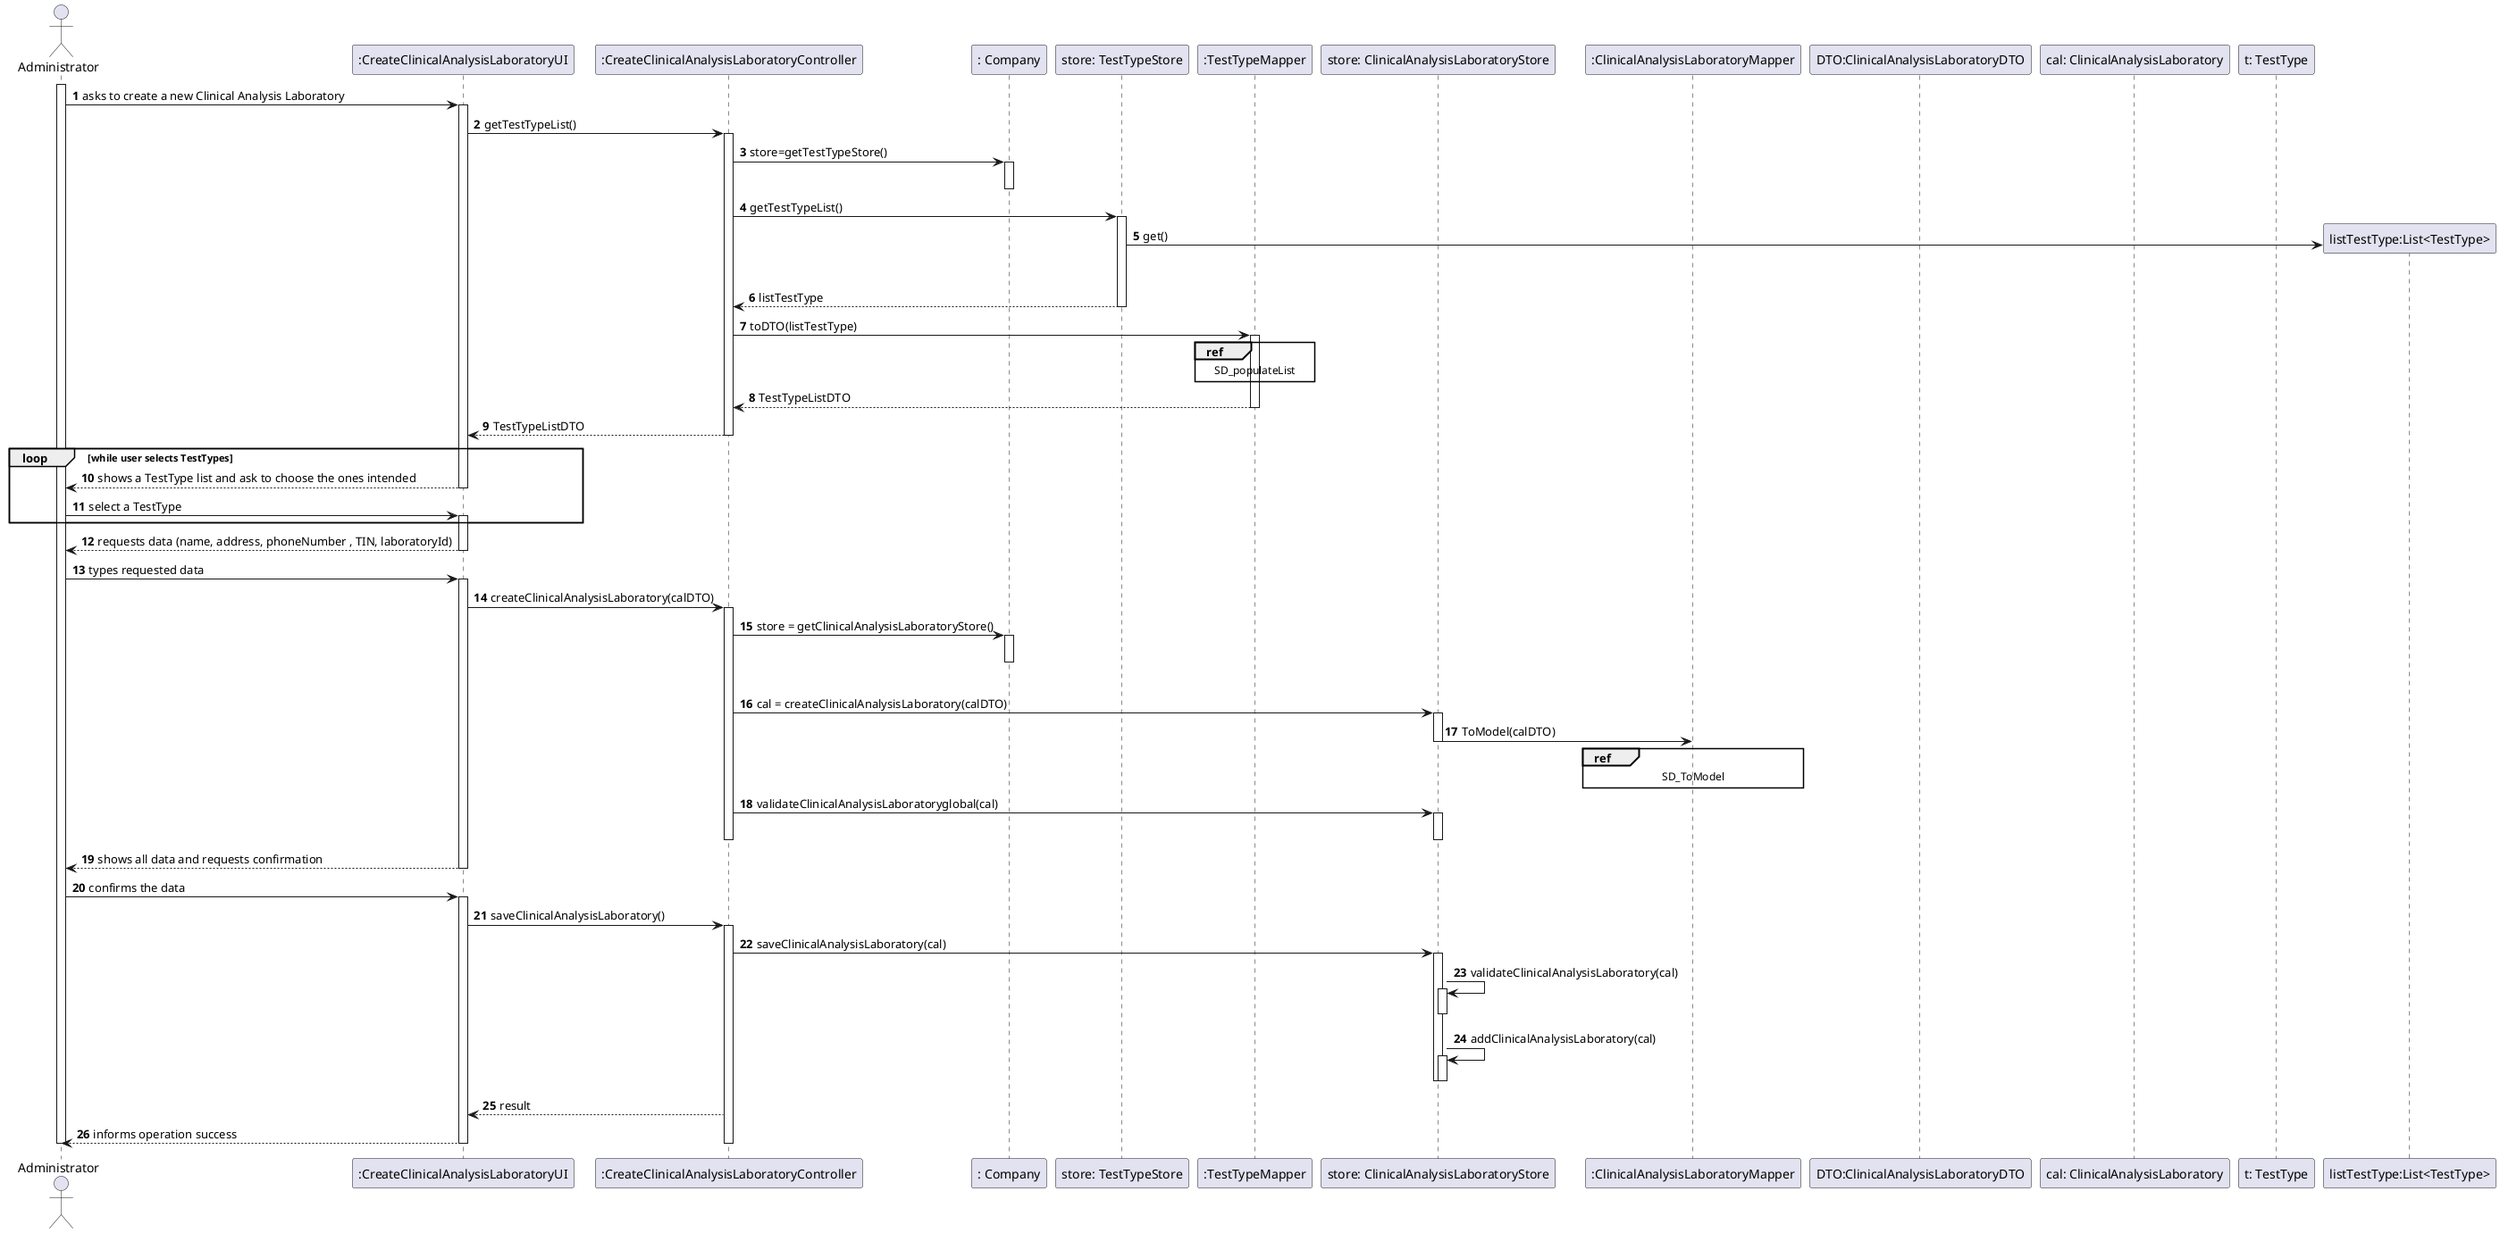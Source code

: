 @startuml
autonumber
actor "Administrator" as ADM

participant ":CreateClinicalAnalysisLaboratoryUI" as UI
participant ":CreateClinicalAnalysisLaboratoryController" as CTRL
participant ": Company" as Comp
participant "store: TestTypeStore" as TTS
participant ":TestTypeMapper" as MapperTT
participant "store: ClinicalAnalysisLaboratoryStore" as CALStore
participant ":ClinicalAnalysisLaboratoryMapper" as MapperCal
participant "DTO:ClinicalAnalysisLaboratoryDTO" as CALDTO
participant "cal: ClinicalAnalysisLaboratory" as CAL
participant "t: TestType" as TT

activate ADM
ADM -> UI : asks to create a new Clinical Analysis Laboratory
activate UI
UI -> CTRL : getTestTypeList()
activate CTRL

CTRL -> Comp : store=getTestTypeStore()
activate Comp
deactivate Comp
CTRL -> TTS : getTestTypeList()
activate TTS
TTS -> "listTestType:List<TestType>"** : get()

|||

TTS --> CTRL : listTestType
deactivate TTS

CTRL -> MapperTT :toDTO(listTestType)
activate MapperTT
ref over MapperTT
SD_populateList
end ref
MapperTT --> CTRL : TestTypeListDTO
deactivate MapperTT
CTRL --> UI : TestTypeListDTO
deactivate CTRL
loop while user selects TestTypes
UI --> ADM : shows a TestType list and ask to choose the ones intended
deactivate UI

ADM -> UI : select a TestType
activate UI
end
UI --> ADM : requests data (name, address, phoneNumber , TIN, laboratoryId)
deactivate UI

ADM -> UI : types requested data
activate UI

UI -> CTRL : createClinicalAnalysisLaboratory(calDTO)
activate CTRL



CTRL -> Comp : store = getClinicalAnalysisLaboratoryStore()
activate Comp
|||
deactivate Comp
CTRL -> CALStore: cal = createClinicalAnalysisLaboratory(calDTO)
activate CALStore
CALStore -> MapperCal : ToModel(calDTO)
deactivate CALStore
deactivate Comp


ref over MapperCal
SD_ToModel
end ref

CTRL -> CALStore : validateClinicalAnalysisLaboratoryglobal(cal)
activate CALStore
deactivate CALStore
deactivate CTRL

UI --> ADM: shows all data and requests confirmation
deactivate CTRL
deactivate UI

ADM -> UI : confirms the data
activate UI
UI -> CTRL : saveClinicalAnalysisLaboratory()
activate CTRL

CTRL -> CALStore : saveClinicalAnalysisLaboratory(cal)
activate CALStore

CALStore -> CALStore: validateClinicalAnalysisLaboratory(cal)
activate CALStore
deactivate CALStore

CALStore -> CALStore: addClinicalAnalysisLaboratory(cal)
activate CALStore
deactivate CALStore
deactivate CALStore

CTRL --> UI : result

UI --> ADM : informs operation success
deactivate CTRL
deactivate UI

deactivate ADM

@enduml